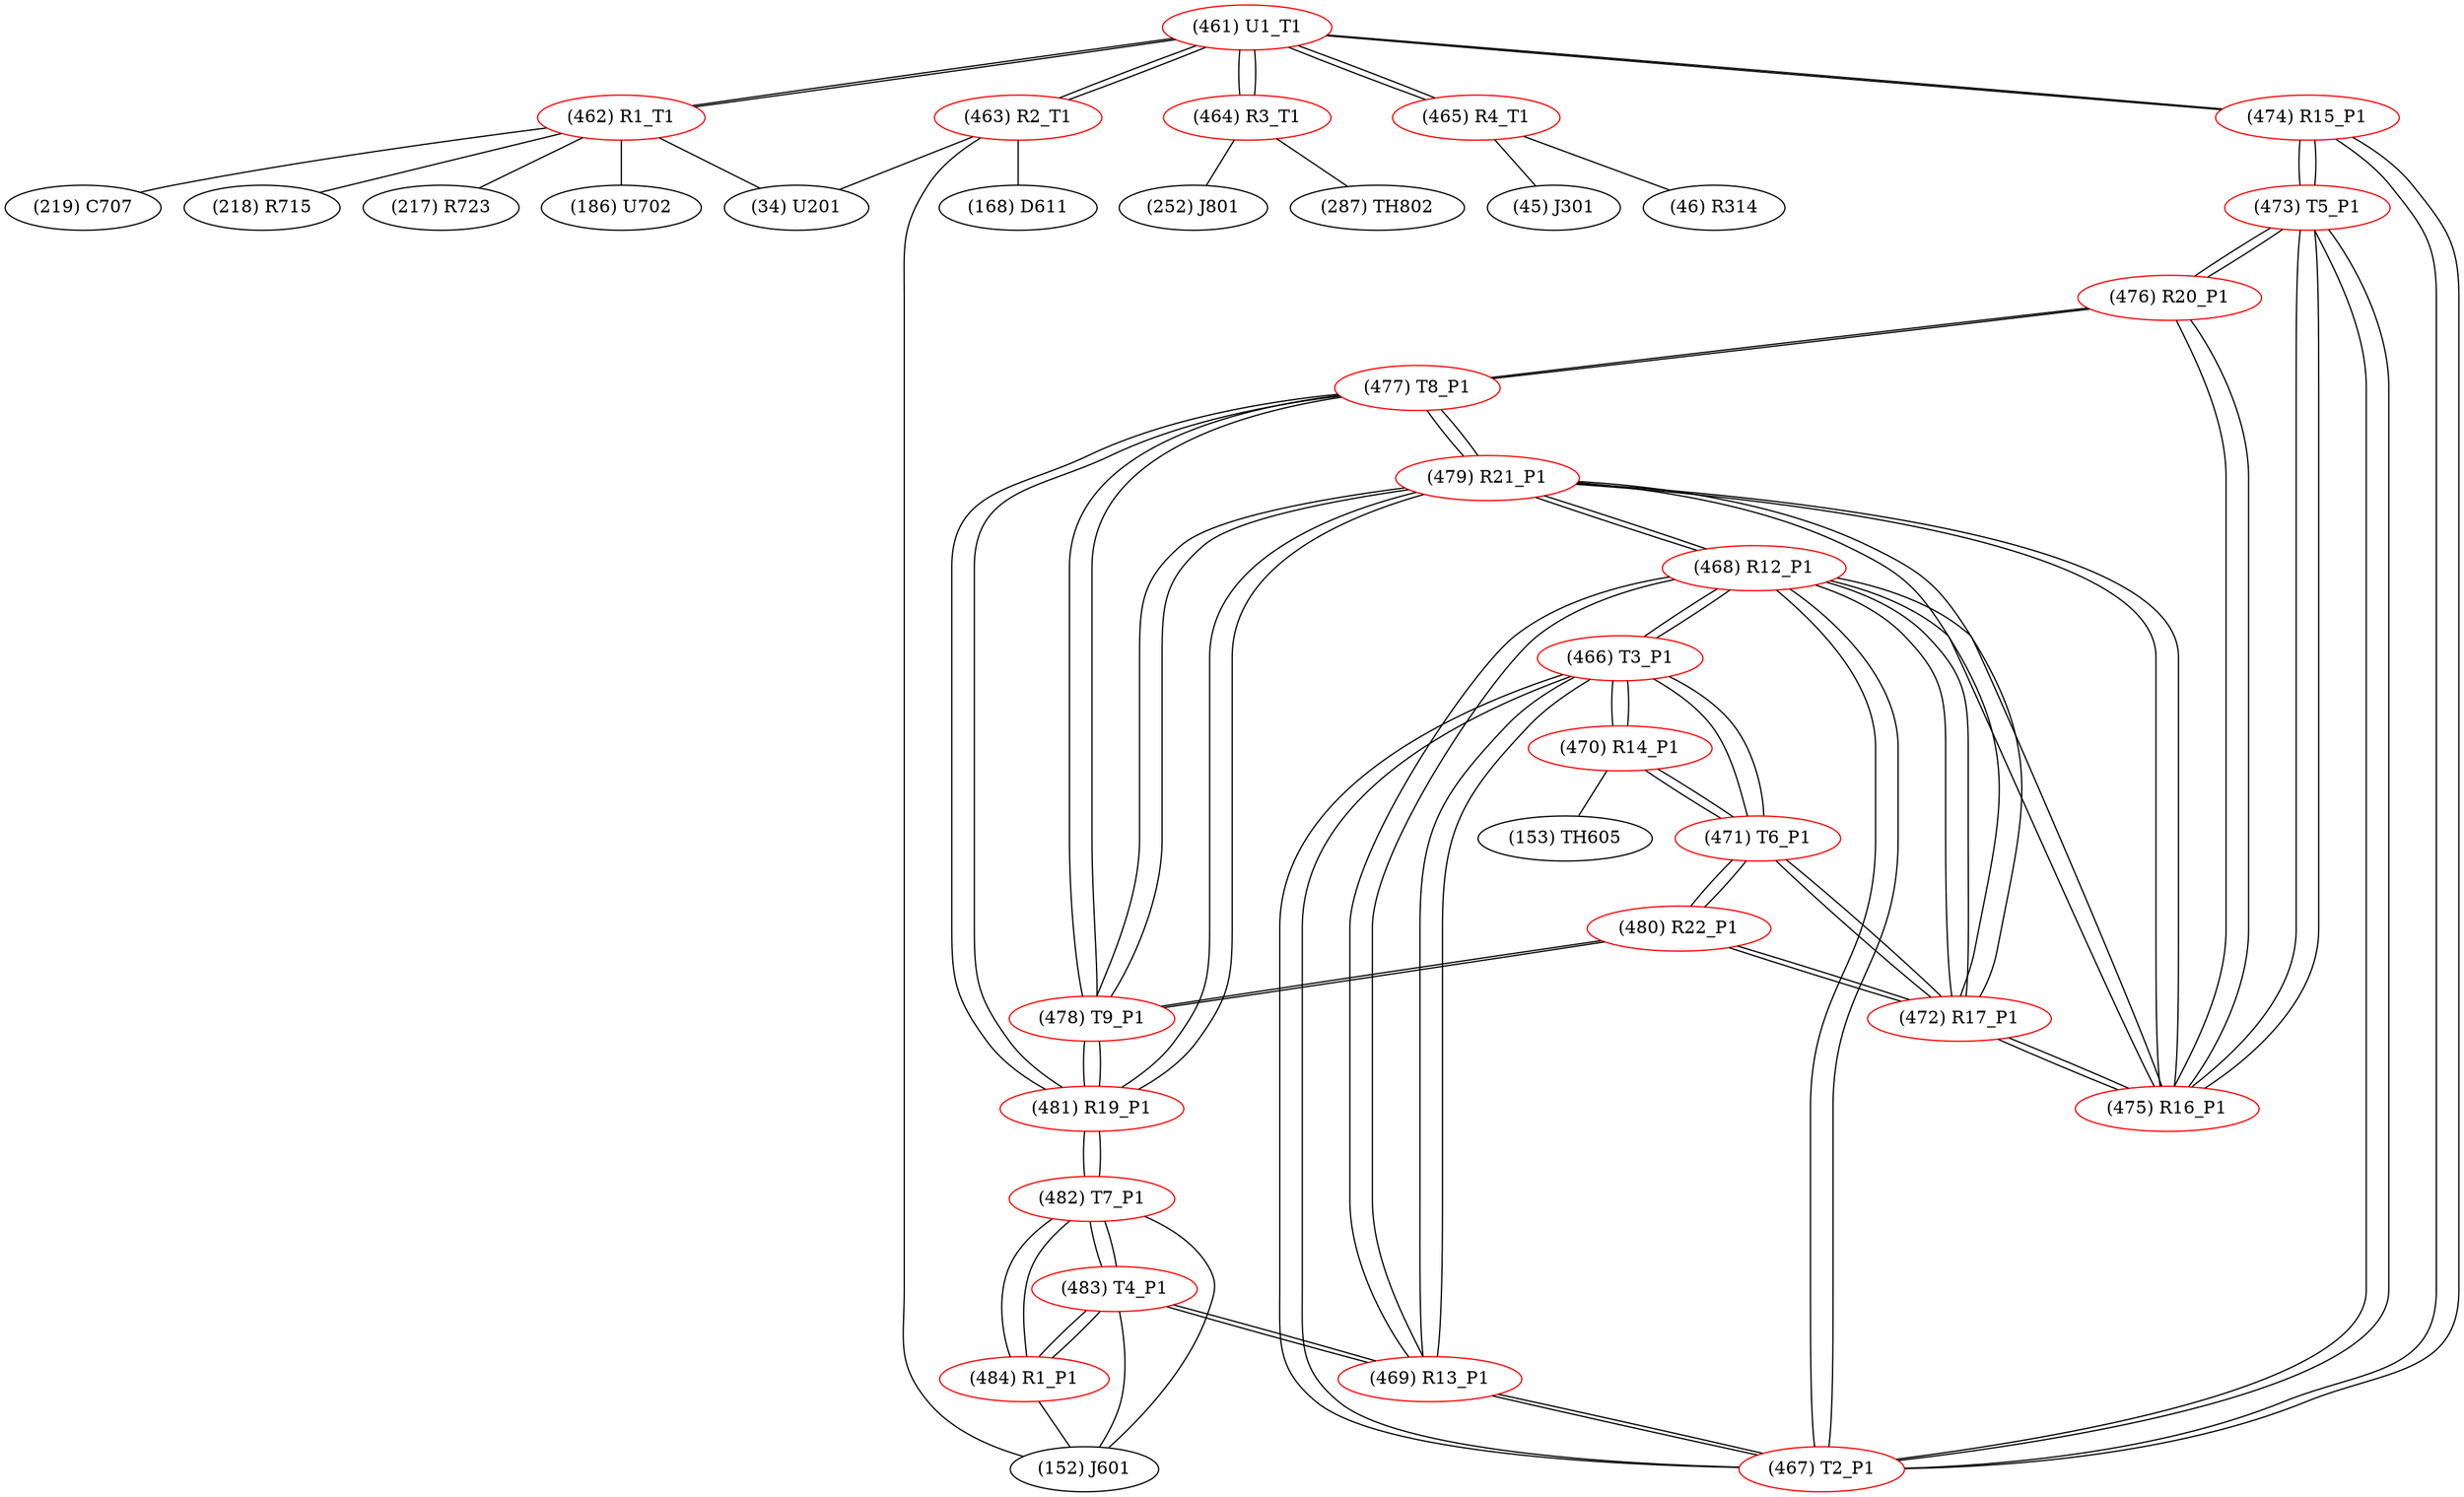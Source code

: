 graph {
	461 [label="(461) U1_T1" color=red]
	462 [label="(462) R1_T1"]
	463 [label="(463) R2_T1"]
	464 [label="(464) R3_T1"]
	465 [label="(465) R4_T1"]
	474 [label="(474) R15_P1"]
	462 [label="(462) R1_T1" color=red]
	186 [label="(186) U702"]
	219 [label="(219) C707"]
	218 [label="(218) R715"]
	217 [label="(217) R723"]
	34 [label="(34) U201"]
	461 [label="(461) U1_T1"]
	463 [label="(463) R2_T1" color=red]
	34 [label="(34) U201"]
	168 [label="(168) D611"]
	152 [label="(152) J601"]
	461 [label="(461) U1_T1"]
	464 [label="(464) R3_T1" color=red]
	287 [label="(287) TH802"]
	252 [label="(252) J801"]
	461 [label="(461) U1_T1"]
	465 [label="(465) R4_T1" color=red]
	46 [label="(46) R314"]
	45 [label="(45) J301"]
	461 [label="(461) U1_T1"]
	466 [label="(466) T3_P1" color=red]
	470 [label="(470) R14_P1"]
	471 [label="(471) T6_P1"]
	469 [label="(469) R13_P1"]
	468 [label="(468) R12_P1"]
	467 [label="(467) T2_P1"]
	467 [label="(467) T2_P1" color=red]
	469 [label="(469) R13_P1"]
	466 [label="(466) T3_P1"]
	468 [label="(468) R12_P1"]
	473 [label="(473) T5_P1"]
	474 [label="(474) R15_P1"]
	468 [label="(468) R12_P1" color=red]
	479 [label="(479) R21_P1"]
	475 [label="(475) R16_P1"]
	472 [label="(472) R17_P1"]
	469 [label="(469) R13_P1"]
	466 [label="(466) T3_P1"]
	467 [label="(467) T2_P1"]
	469 [label="(469) R13_P1" color=red]
	483 [label="(483) T4_P1"]
	466 [label="(466) T3_P1"]
	468 [label="(468) R12_P1"]
	467 [label="(467) T2_P1"]
	470 [label="(470) R14_P1" color=red]
	153 [label="(153) TH605"]
	466 [label="(466) T3_P1"]
	471 [label="(471) T6_P1"]
	471 [label="(471) T6_P1" color=red]
	470 [label="(470) R14_P1"]
	466 [label="(466) T3_P1"]
	480 [label="(480) R22_P1"]
	472 [label="(472) R17_P1"]
	472 [label="(472) R17_P1" color=red]
	479 [label="(479) R21_P1"]
	475 [label="(475) R16_P1"]
	468 [label="(468) R12_P1"]
	480 [label="(480) R22_P1"]
	471 [label="(471) T6_P1"]
	473 [label="(473) T5_P1" color=red]
	467 [label="(467) T2_P1"]
	474 [label="(474) R15_P1"]
	475 [label="(475) R16_P1"]
	476 [label="(476) R20_P1"]
	474 [label="(474) R15_P1" color=red]
	461 [label="(461) U1_T1"]
	467 [label="(467) T2_P1"]
	473 [label="(473) T5_P1"]
	475 [label="(475) R16_P1" color=red]
	479 [label="(479) R21_P1"]
	468 [label="(468) R12_P1"]
	472 [label="(472) R17_P1"]
	473 [label="(473) T5_P1"]
	476 [label="(476) R20_P1"]
	476 [label="(476) R20_P1" color=red]
	477 [label="(477) T8_P1"]
	475 [label="(475) R16_P1"]
	473 [label="(473) T5_P1"]
	477 [label="(477) T8_P1" color=red]
	478 [label="(478) T9_P1"]
	479 [label="(479) R21_P1"]
	481 [label="(481) R19_P1"]
	476 [label="(476) R20_P1"]
	478 [label="(478) T9_P1" color=red]
	480 [label="(480) R22_P1"]
	479 [label="(479) R21_P1"]
	477 [label="(477) T8_P1"]
	481 [label="(481) R19_P1"]
	479 [label="(479) R21_P1" color=red]
	475 [label="(475) R16_P1"]
	468 [label="(468) R12_P1"]
	472 [label="(472) R17_P1"]
	478 [label="(478) T9_P1"]
	477 [label="(477) T8_P1"]
	481 [label="(481) R19_P1"]
	480 [label="(480) R22_P1" color=red]
	478 [label="(478) T9_P1"]
	471 [label="(471) T6_P1"]
	472 [label="(472) R17_P1"]
	481 [label="(481) R19_P1" color=red]
	478 [label="(478) T9_P1"]
	479 [label="(479) R21_P1"]
	477 [label="(477) T8_P1"]
	482 [label="(482) T7_P1"]
	482 [label="(482) T7_P1" color=red]
	484 [label="(484) R1_P1"]
	483 [label="(483) T4_P1"]
	152 [label="(152) J601"]
	481 [label="(481) R19_P1"]
	483 [label="(483) T4_P1" color=red]
	469 [label="(469) R13_P1"]
	484 [label="(484) R1_P1"]
	482 [label="(482) T7_P1"]
	152 [label="(152) J601"]
	484 [label="(484) R1_P1" color=red]
	483 [label="(483) T4_P1"]
	482 [label="(482) T7_P1"]
	152 [label="(152) J601"]
	461 -- 462
	461 -- 463
	461 -- 464
	461 -- 465
	461 -- 474
	462 -- 186
	462 -- 219
	462 -- 218
	462 -- 217
	462 -- 34
	462 -- 461
	463 -- 34
	463 -- 168
	463 -- 152
	463 -- 461
	464 -- 287
	464 -- 252
	464 -- 461
	465 -- 46
	465 -- 45
	465 -- 461
	466 -- 470
	466 -- 471
	466 -- 469
	466 -- 468
	466 -- 467
	467 -- 469
	467 -- 466
	467 -- 468
	467 -- 473
	467 -- 474
	468 -- 479
	468 -- 475
	468 -- 472
	468 -- 469
	468 -- 466
	468 -- 467
	469 -- 483
	469 -- 466
	469 -- 468
	469 -- 467
	470 -- 153
	470 -- 466
	470 -- 471
	471 -- 470
	471 -- 466
	471 -- 480
	471 -- 472
	472 -- 479
	472 -- 475
	472 -- 468
	472 -- 480
	472 -- 471
	473 -- 467
	473 -- 474
	473 -- 475
	473 -- 476
	474 -- 461
	474 -- 467
	474 -- 473
	475 -- 479
	475 -- 468
	475 -- 472
	475 -- 473
	475 -- 476
	476 -- 477
	476 -- 475
	476 -- 473
	477 -- 478
	477 -- 479
	477 -- 481
	477 -- 476
	478 -- 480
	478 -- 479
	478 -- 477
	478 -- 481
	479 -- 475
	479 -- 468
	479 -- 472
	479 -- 478
	479 -- 477
	479 -- 481
	480 -- 478
	480 -- 471
	480 -- 472
	481 -- 478
	481 -- 479
	481 -- 477
	481 -- 482
	482 -- 484
	482 -- 483
	482 -- 152
	482 -- 481
	483 -- 469
	483 -- 484
	483 -- 482
	483 -- 152
	484 -- 483
	484 -- 482
	484 -- 152
}